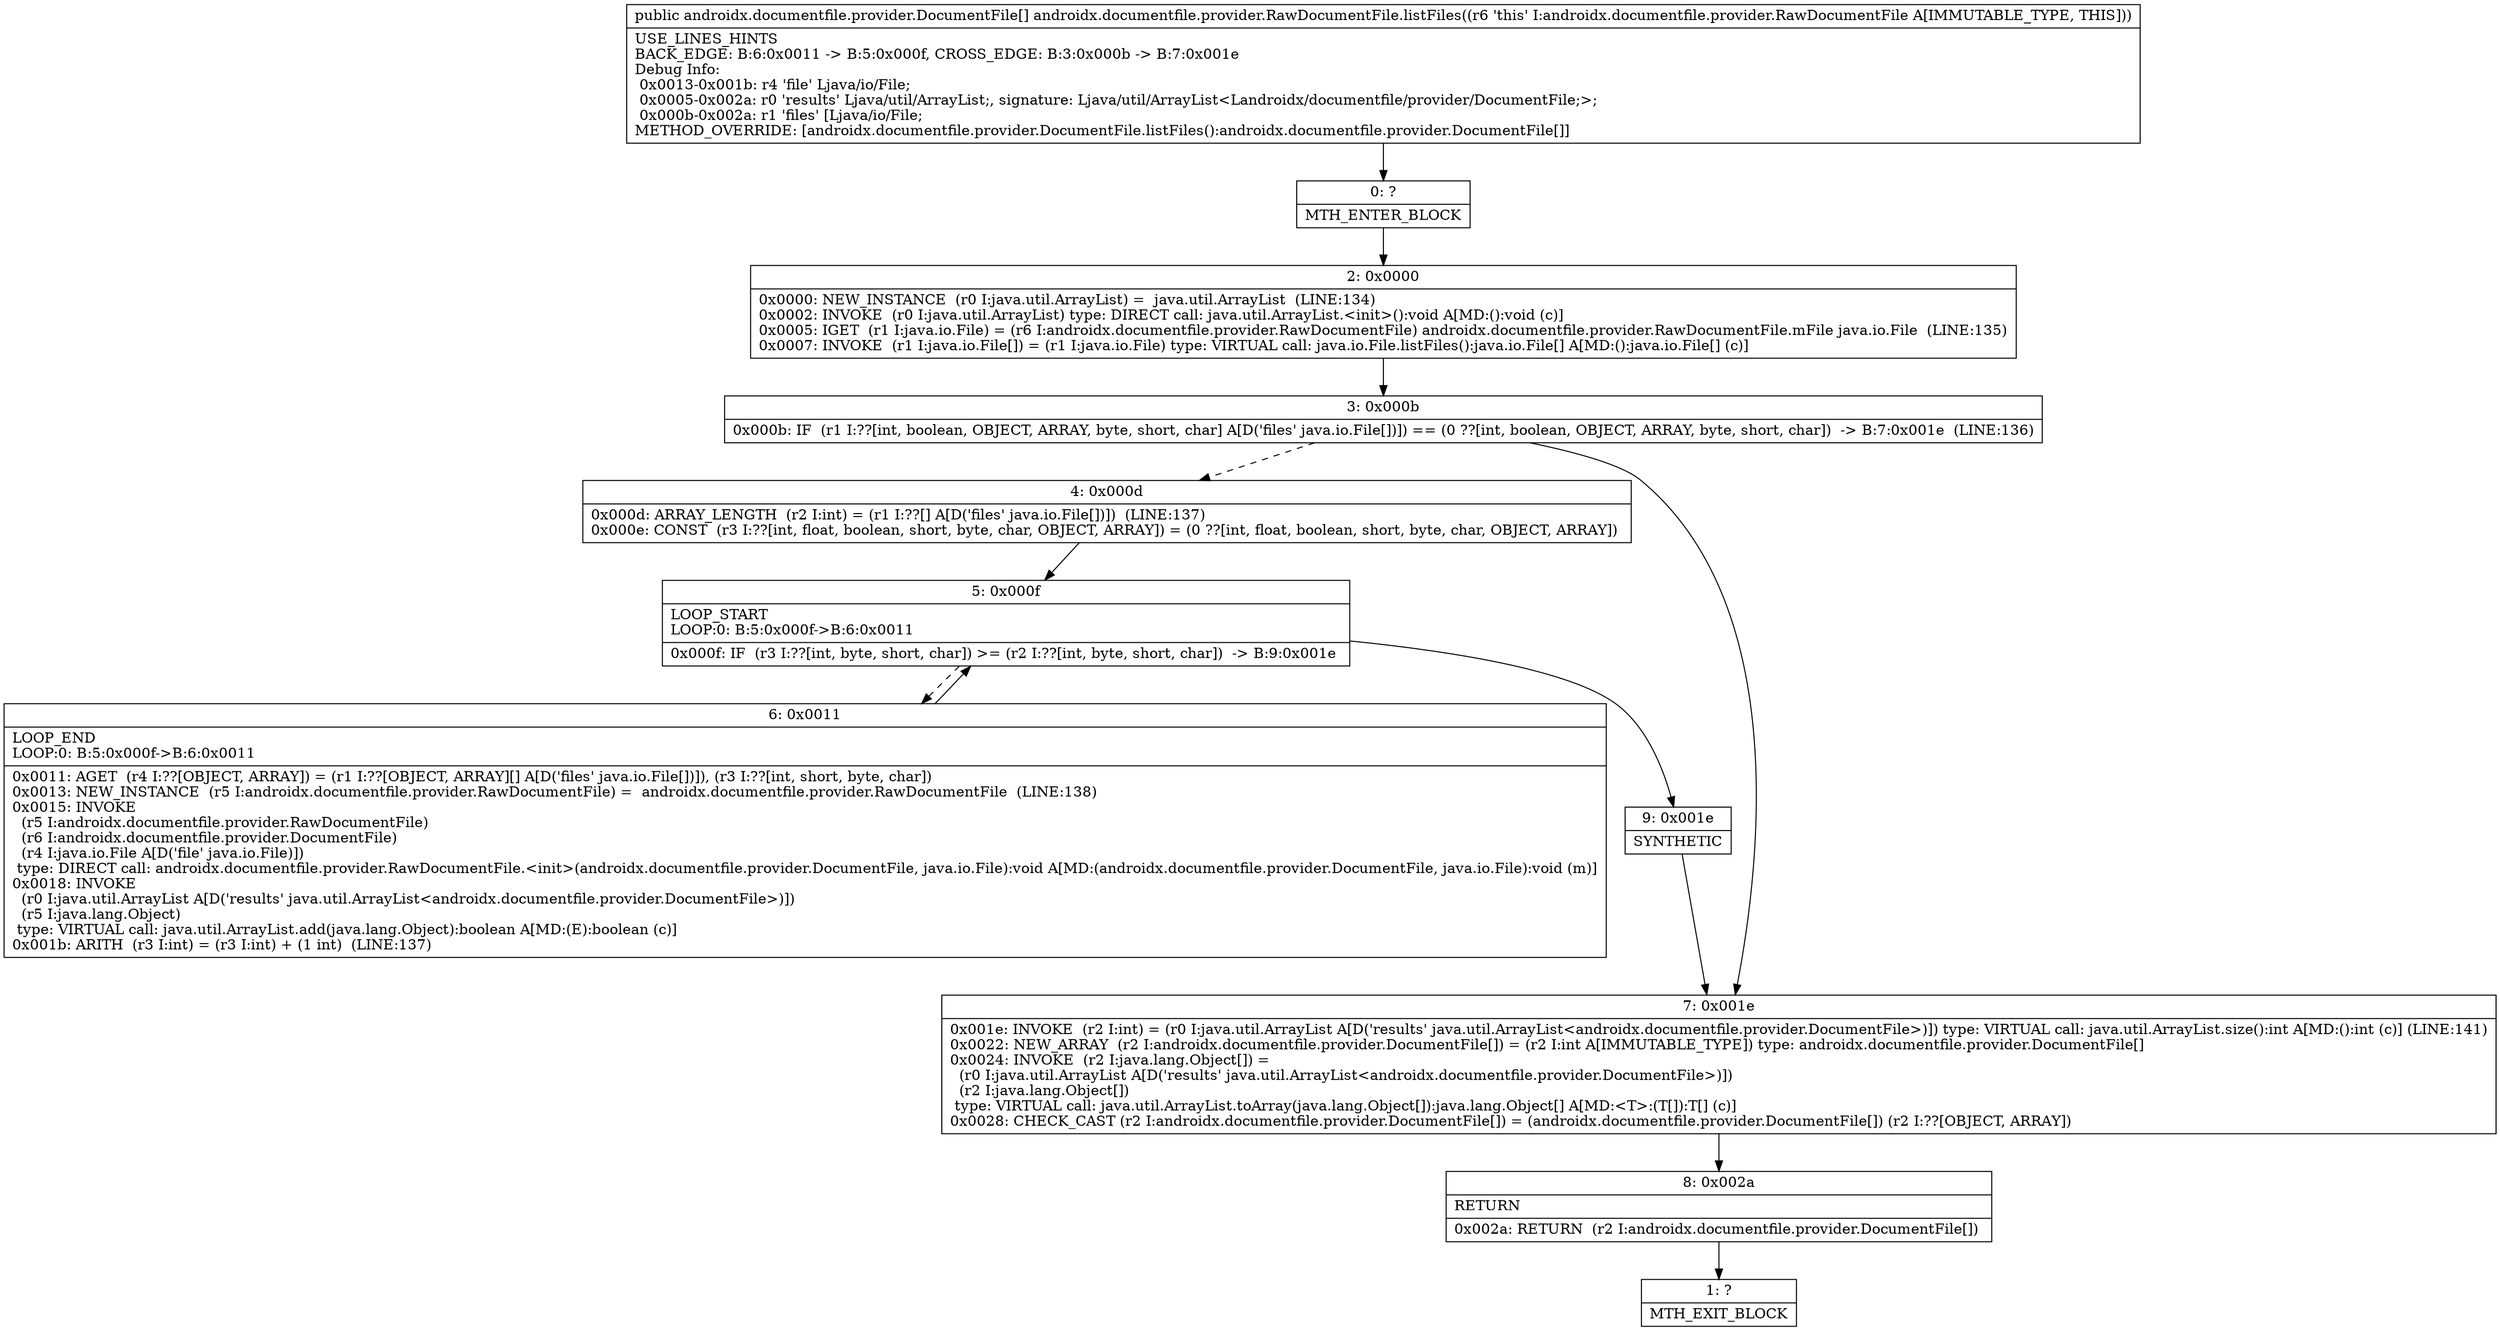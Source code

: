digraph "CFG forandroidx.documentfile.provider.RawDocumentFile.listFiles()[Landroidx\/documentfile\/provider\/DocumentFile;" {
Node_0 [shape=record,label="{0\:\ ?|MTH_ENTER_BLOCK\l}"];
Node_2 [shape=record,label="{2\:\ 0x0000|0x0000: NEW_INSTANCE  (r0 I:java.util.ArrayList) =  java.util.ArrayList  (LINE:134)\l0x0002: INVOKE  (r0 I:java.util.ArrayList) type: DIRECT call: java.util.ArrayList.\<init\>():void A[MD:():void (c)]\l0x0005: IGET  (r1 I:java.io.File) = (r6 I:androidx.documentfile.provider.RawDocumentFile) androidx.documentfile.provider.RawDocumentFile.mFile java.io.File  (LINE:135)\l0x0007: INVOKE  (r1 I:java.io.File[]) = (r1 I:java.io.File) type: VIRTUAL call: java.io.File.listFiles():java.io.File[] A[MD:():java.io.File[] (c)]\l}"];
Node_3 [shape=record,label="{3\:\ 0x000b|0x000b: IF  (r1 I:??[int, boolean, OBJECT, ARRAY, byte, short, char] A[D('files' java.io.File[])]) == (0 ??[int, boolean, OBJECT, ARRAY, byte, short, char])  \-\> B:7:0x001e  (LINE:136)\l}"];
Node_4 [shape=record,label="{4\:\ 0x000d|0x000d: ARRAY_LENGTH  (r2 I:int) = (r1 I:??[] A[D('files' java.io.File[])])  (LINE:137)\l0x000e: CONST  (r3 I:??[int, float, boolean, short, byte, char, OBJECT, ARRAY]) = (0 ??[int, float, boolean, short, byte, char, OBJECT, ARRAY]) \l}"];
Node_5 [shape=record,label="{5\:\ 0x000f|LOOP_START\lLOOP:0: B:5:0x000f\-\>B:6:0x0011\l|0x000f: IF  (r3 I:??[int, byte, short, char]) \>= (r2 I:??[int, byte, short, char])  \-\> B:9:0x001e \l}"];
Node_6 [shape=record,label="{6\:\ 0x0011|LOOP_END\lLOOP:0: B:5:0x000f\-\>B:6:0x0011\l|0x0011: AGET  (r4 I:??[OBJECT, ARRAY]) = (r1 I:??[OBJECT, ARRAY][] A[D('files' java.io.File[])]), (r3 I:??[int, short, byte, char]) \l0x0013: NEW_INSTANCE  (r5 I:androidx.documentfile.provider.RawDocumentFile) =  androidx.documentfile.provider.RawDocumentFile  (LINE:138)\l0x0015: INVOKE  \l  (r5 I:androidx.documentfile.provider.RawDocumentFile)\l  (r6 I:androidx.documentfile.provider.DocumentFile)\l  (r4 I:java.io.File A[D('file' java.io.File)])\l type: DIRECT call: androidx.documentfile.provider.RawDocumentFile.\<init\>(androidx.documentfile.provider.DocumentFile, java.io.File):void A[MD:(androidx.documentfile.provider.DocumentFile, java.io.File):void (m)]\l0x0018: INVOKE  \l  (r0 I:java.util.ArrayList A[D('results' java.util.ArrayList\<androidx.documentfile.provider.DocumentFile\>)])\l  (r5 I:java.lang.Object)\l type: VIRTUAL call: java.util.ArrayList.add(java.lang.Object):boolean A[MD:(E):boolean (c)]\l0x001b: ARITH  (r3 I:int) = (r3 I:int) + (1 int)  (LINE:137)\l}"];
Node_9 [shape=record,label="{9\:\ 0x001e|SYNTHETIC\l}"];
Node_7 [shape=record,label="{7\:\ 0x001e|0x001e: INVOKE  (r2 I:int) = (r0 I:java.util.ArrayList A[D('results' java.util.ArrayList\<androidx.documentfile.provider.DocumentFile\>)]) type: VIRTUAL call: java.util.ArrayList.size():int A[MD:():int (c)] (LINE:141)\l0x0022: NEW_ARRAY  (r2 I:androidx.documentfile.provider.DocumentFile[]) = (r2 I:int A[IMMUTABLE_TYPE]) type: androidx.documentfile.provider.DocumentFile[] \l0x0024: INVOKE  (r2 I:java.lang.Object[]) = \l  (r0 I:java.util.ArrayList A[D('results' java.util.ArrayList\<androidx.documentfile.provider.DocumentFile\>)])\l  (r2 I:java.lang.Object[])\l type: VIRTUAL call: java.util.ArrayList.toArray(java.lang.Object[]):java.lang.Object[] A[MD:\<T\>:(T[]):T[] (c)]\l0x0028: CHECK_CAST (r2 I:androidx.documentfile.provider.DocumentFile[]) = (androidx.documentfile.provider.DocumentFile[]) (r2 I:??[OBJECT, ARRAY]) \l}"];
Node_8 [shape=record,label="{8\:\ 0x002a|RETURN\l|0x002a: RETURN  (r2 I:androidx.documentfile.provider.DocumentFile[]) \l}"];
Node_1 [shape=record,label="{1\:\ ?|MTH_EXIT_BLOCK\l}"];
MethodNode[shape=record,label="{public androidx.documentfile.provider.DocumentFile[] androidx.documentfile.provider.RawDocumentFile.listFiles((r6 'this' I:androidx.documentfile.provider.RawDocumentFile A[IMMUTABLE_TYPE, THIS]))  | USE_LINES_HINTS\lBACK_EDGE: B:6:0x0011 \-\> B:5:0x000f, CROSS_EDGE: B:3:0x000b \-\> B:7:0x001e\lDebug Info:\l  0x0013\-0x001b: r4 'file' Ljava\/io\/File;\l  0x0005\-0x002a: r0 'results' Ljava\/util\/ArrayList;, signature: Ljava\/util\/ArrayList\<Landroidx\/documentfile\/provider\/DocumentFile;\>;\l  0x000b\-0x002a: r1 'files' [Ljava\/io\/File;\lMETHOD_OVERRIDE: [androidx.documentfile.provider.DocumentFile.listFiles():androidx.documentfile.provider.DocumentFile[]]\l}"];
MethodNode -> Node_0;Node_0 -> Node_2;
Node_2 -> Node_3;
Node_3 -> Node_4[style=dashed];
Node_3 -> Node_7;
Node_4 -> Node_5;
Node_5 -> Node_6[style=dashed];
Node_5 -> Node_9;
Node_6 -> Node_5;
Node_9 -> Node_7;
Node_7 -> Node_8;
Node_8 -> Node_1;
}


